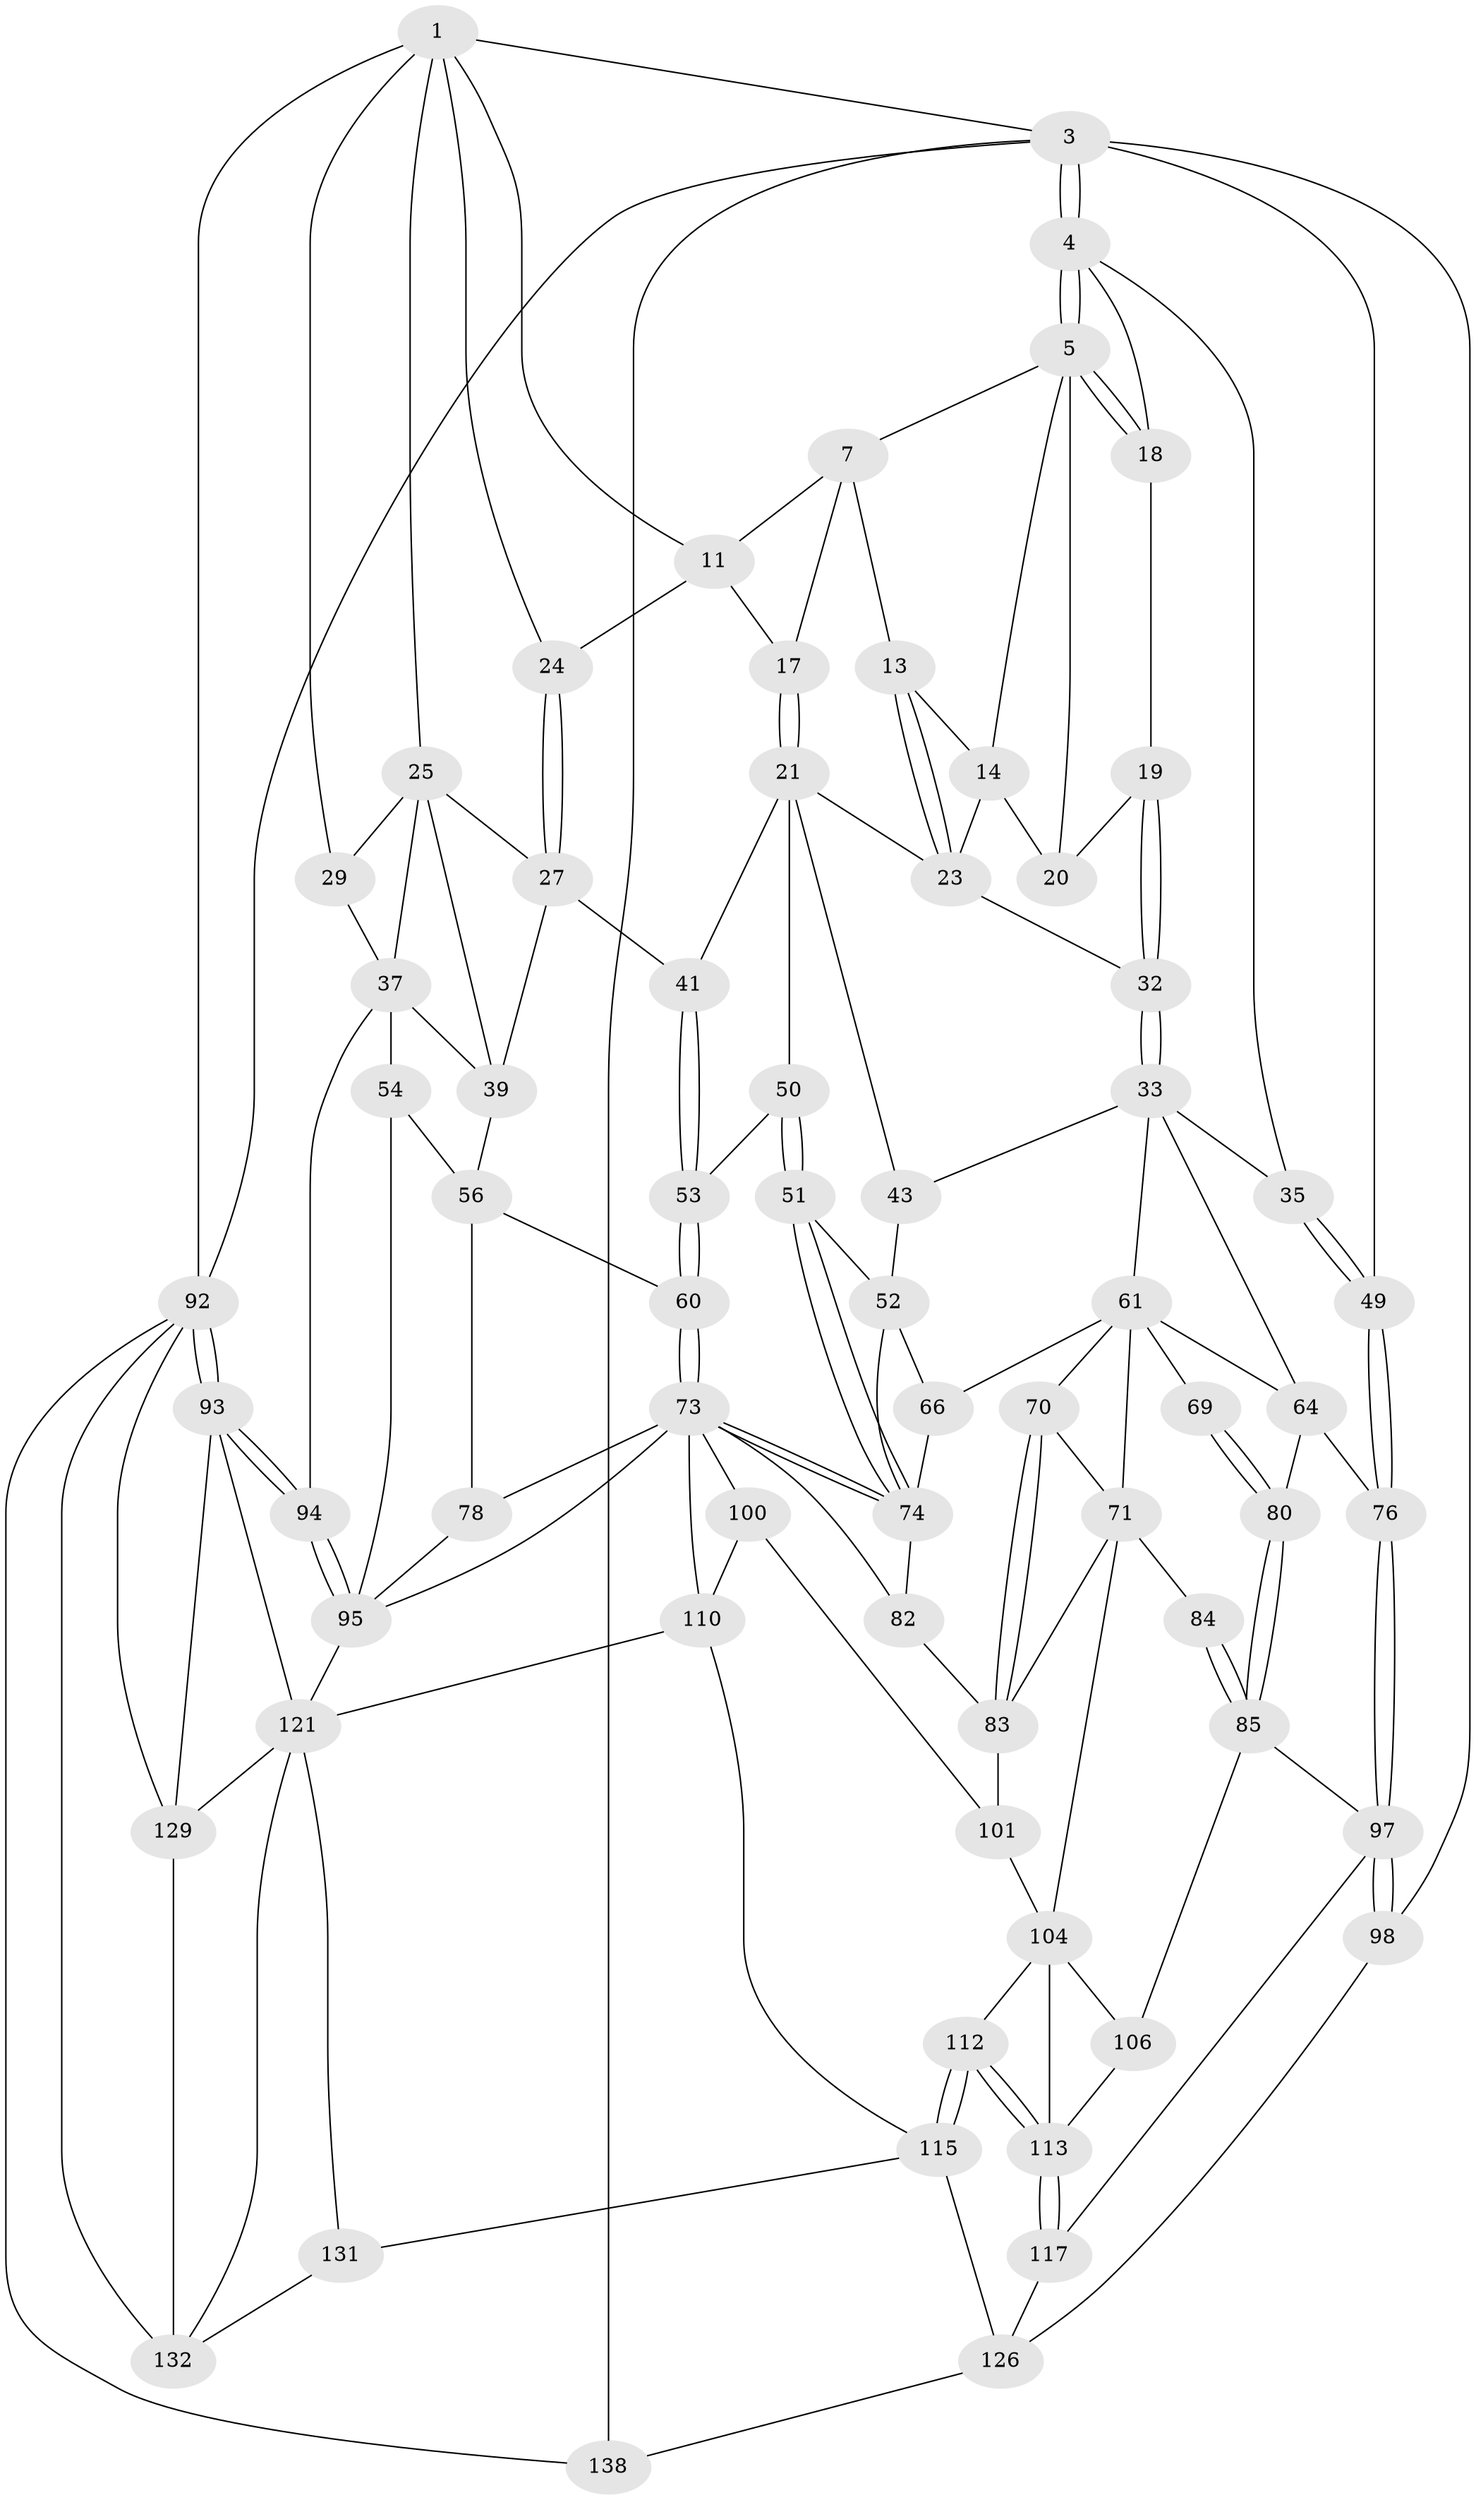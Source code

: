 // original degree distribution, {3: 0.014492753623188406, 6: 0.21739130434782608, 5: 0.5362318840579711, 4: 0.2318840579710145}
// Generated by graph-tools (version 1.1) at 2025/28/03/15/25 16:28:02]
// undirected, 69 vertices, 159 edges
graph export_dot {
graph [start="1"]
  node [color=gray90,style=filled];
  1 [pos="+0.7880038806165509+0",super="+9+2"];
  3 [pos="+0+0",super="+99"];
  4 [pos="+0+0",super="+36"];
  5 [pos="+0+0",super="+6"];
  7 [pos="+0.3965623862783634+0",super="+8+12"];
  11 [pos="+0.6635341251402437+0.052883814685910836",super="+16"];
  13 [pos="+0.4100080150900217+0"];
  14 [pos="+0.2828734789540925+0.12412957823258731",super="+30"];
  17 [pos="+0.5650944159803402+0.09326650671199825"];
  18 [pos="+0.12027950921313897+0.12986635238416847"];
  19 [pos="+0.15271163827797749+0.12291397822460232"];
  20 [pos="+0.16576253054208853+0.10848858791965461"];
  21 [pos="+0.4842980082062253+0.1629330656959842",super="+22+42"];
  23 [pos="+0.413860068596033+0.13291055096961377",super="+31"];
  24 [pos="+0.6582214378768982+0.16000825267833013"];
  25 [pos="+0.8635760945053117+0.107888344713933",super="+26+28"];
  27 [pos="+0.6661308188598088+0.1917627628194003",super="+40"];
  29 [pos="+1+0"];
  32 [pos="+0.25821051506714393+0.23939842824044033"];
  33 [pos="+0.2581599798528406+0.2533373953862582",super="+45+34"];
  35 [pos="+0.05734707239587831+0.2470787995062041"];
  37 [pos="+0.9364684212196405+0.23589022336430435",super="+38+48"];
  39 [pos="+0.799205152008142+0.25176282869852823",super="+47"];
  41 [pos="+0.6240556507664434+0.24612700585180552"];
  43 [pos="+0.39033163293172474+0.24977540368230483",super="+44"];
  49 [pos="+0+0.19929852843030033"];
  50 [pos="+0.4852252287418638+0.32355228097348776"];
  51 [pos="+0.4789472812456016+0.3361856668349472"];
  52 [pos="+0.4204537103437923+0.36771088708459104",super="+65"];
  53 [pos="+0.5982344749518688+0.3034112629378962"];
  54 [pos="+0.9205982519942507+0.421798622051554",super="+55"];
  56 [pos="+0.7809812969091439+0.418245502010627",super="+57"];
  60 [pos="+0.6148070167887182+0.34696034689930677"];
  61 [pos="+0.2843515712063716+0.2788854353869996",super="+67+62"];
  64 [pos="+0.10773825685552581+0.33752972673067094",super="+75"];
  66 [pos="+0.3862117501983945+0.3978079162529671"];
  69 [pos="+0.23373184141126443+0.43977884052239774"];
  70 [pos="+0.33078731722538324+0.4533260010943202"];
  71 [pos="+0.3120171351529914+0.45508359619579614",super="+72+89"];
  73 [pos="+0.5763227435838152+0.4577306494574924",super="+79"];
  74 [pos="+0.5097546122421299+0.4494397058037616",super="+77"];
  76 [pos="+0+0.41764223079103735"];
  78 [pos="+0.6722226423548221+0.5274554292801958",super="+88"];
  80 [pos="+0.13005707005096645+0.48541375235529005"];
  82 [pos="+0.45081830603986983+0.514994870415901"];
  83 [pos="+0.397587533204945+0.5253536594469039",super="+90"];
  84 [pos="+0.23417648404649283+0.5740401579310167"];
  85 [pos="+0.11385011306602413+0.6256337033645072",super="+102"];
  92 [pos="+1+1",super="+136"];
  93 [pos="+1+1",super="+120"];
  94 [pos="+1+0.6491086466017827"];
  95 [pos="+0.8695366541369519+0.6536888755085456",super="+96"];
  97 [pos="+0+0.6831855511719122",super="+103"];
  98 [pos="+0+0.8551865789135952",super="+127"];
  100 [pos="+0.49853606616208346+0.6410401143576404"];
  101 [pos="+0.4035660129385666+0.6495657784741281"];
  104 [pos="+0.35380085972890735+0.6579766493559573",super="+107+105"];
  106 [pos="+0.12332477800722935+0.6364667011967396"];
  110 [pos="+0.6118801029628446+0.7969085813927422",super="+111"];
  112 [pos="+0.40214431193747074+0.866025020018799"];
  113 [pos="+0.3802563654001413+0.8514396074222842",super="+114"];
  115 [pos="+0.4063735039703686+0.8717515536509677",super="+125"];
  117 [pos="+0.23770457094827008+0.818667073345217",super="+118"];
  121 [pos="+0.8293019942738526+0.7202646673461449",super="+122"];
  126 [pos="+0.2042404597205534+0.9244470447455436",super="+128"];
  129 [pos="+0.7992010001042313+0.8925494303636272",super="+134+130"];
  131 [pos="+0.47226508443654464+1"];
  132 [pos="+0.7481451401236924+0.969733523743952",super="+133"];
  138 [pos="+0.03769199807435421+1"];
  1 -- 24;
  1 -- 11;
  1 -- 25;
  1 -- 3;
  1 -- 92;
  1 -- 29;
  3 -- 4;
  3 -- 4;
  3 -- 49;
  3 -- 98;
  3 -- 92;
  3 -- 138;
  4 -- 5;
  4 -- 5;
  4 -- 18;
  4 -- 35;
  5 -- 18;
  5 -- 18;
  5 -- 20;
  5 -- 14;
  5 -- 7;
  7 -- 11;
  7 -- 17;
  7 -- 13;
  11 -- 24;
  11 -- 17;
  13 -- 14;
  13 -- 23;
  13 -- 23;
  14 -- 20;
  14 -- 23;
  17 -- 21;
  17 -- 21;
  18 -- 19;
  19 -- 20;
  19 -- 32;
  19 -- 32;
  21 -- 43 [weight=2];
  21 -- 23;
  21 -- 41;
  21 -- 50;
  23 -- 32;
  24 -- 27;
  24 -- 27;
  25 -- 27;
  25 -- 39;
  25 -- 29;
  25 -- 37;
  27 -- 41;
  27 -- 39;
  29 -- 37;
  32 -- 33;
  32 -- 33;
  33 -- 43;
  33 -- 61;
  33 -- 64;
  33 -- 35;
  35 -- 49;
  35 -- 49;
  37 -- 54 [weight=2];
  37 -- 39;
  37 -- 94;
  39 -- 56;
  41 -- 53;
  41 -- 53;
  43 -- 52;
  49 -- 76;
  49 -- 76;
  50 -- 51;
  50 -- 51;
  50 -- 53;
  51 -- 52;
  51 -- 74;
  51 -- 74;
  52 -- 66;
  52 -- 74;
  53 -- 60;
  53 -- 60;
  54 -- 56;
  54 -- 95;
  56 -- 78 [weight=2];
  56 -- 60;
  60 -- 73;
  60 -- 73;
  61 -- 66;
  61 -- 70;
  61 -- 64;
  61 -- 69 [weight=2];
  61 -- 71;
  64 -- 80;
  64 -- 76;
  66 -- 74;
  69 -- 80;
  69 -- 80;
  70 -- 71;
  70 -- 83;
  70 -- 83;
  71 -- 84 [weight=2];
  71 -- 104;
  71 -- 83;
  73 -- 74;
  73 -- 74;
  73 -- 82;
  73 -- 100;
  73 -- 110;
  73 -- 78;
  73 -- 95;
  74 -- 82;
  76 -- 97;
  76 -- 97;
  78 -- 95;
  80 -- 85;
  80 -- 85;
  82 -- 83;
  83 -- 101;
  84 -- 85;
  84 -- 85;
  85 -- 97;
  85 -- 106;
  92 -- 93;
  92 -- 93;
  92 -- 129;
  92 -- 138;
  92 -- 132;
  93 -- 94;
  93 -- 94;
  93 -- 121;
  93 -- 129;
  94 -- 95;
  94 -- 95;
  95 -- 121;
  97 -- 98 [weight=2];
  97 -- 98;
  97 -- 117;
  98 -- 126;
  100 -- 101;
  100 -- 110;
  101 -- 104;
  104 -- 112;
  104 -- 106;
  104 -- 113;
  106 -- 113;
  110 -- 115;
  110 -- 121;
  112 -- 113;
  112 -- 113;
  112 -- 115;
  112 -- 115;
  113 -- 117 [weight=2];
  113 -- 117;
  115 -- 131;
  115 -- 126;
  117 -- 126;
  121 -- 129;
  121 -- 131;
  121 -- 132;
  126 -- 138;
  129 -- 132 [weight=2];
  131 -- 132;
}
